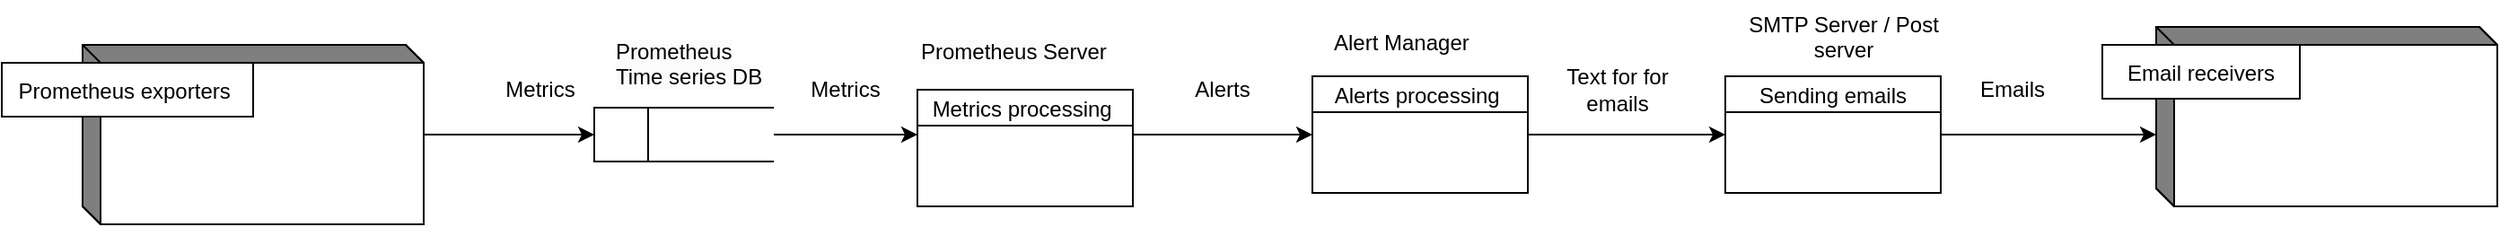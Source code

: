 <mxfile version="21.6.7" type="github">
  <diagram name="Page-1" id="5d7acffa-a066-3a61-03fe-96351882024d">
    <mxGraphModel dx="1668" dy="904" grid="1" gridSize="10" guides="1" tooltips="1" connect="1" arrows="1" fold="1" page="1" pageScale="1" pageWidth="1100" pageHeight="850" background="#ffffff" math="0" shadow="0">
      <root>
        <mxCell id="0" />
        <mxCell id="1" parent="0" />
        <mxCell id="l6GRHKONK8n1FyDnKSHf-9" value="" style="edgeStyle=orthogonalEdgeStyle;rounded=0;orthogonalLoop=1;jettySize=auto;html=1;entryX=0;entryY=0.5;entryDx=0;entryDy=0;" edge="1" parent="1" source="l6GRHKONK8n1FyDnKSHf-4" target="l6GRHKONK8n1FyDnKSHf-19">
          <mxGeometry relative="1" as="geometry">
            <mxPoint x="510" y="225" as="targetPoint" />
          </mxGeometry>
        </mxCell>
        <mxCell id="l6GRHKONK8n1FyDnKSHf-4" value="" style="html=1;dashed=0;whiteSpace=wrap;shape=mxgraph.dfd.externalEntity" vertex="1" parent="1">
          <mxGeometry x="215" y="175" width="190" height="100" as="geometry" />
        </mxCell>
        <mxCell id="l6GRHKONK8n1FyDnKSHf-5" value="Prometheus exporters " style="autosize=1;part=1;resizable=0;strokeColor=inherit;fillColor=inherit;gradientColor=inherit;" vertex="1" parent="l6GRHKONK8n1FyDnKSHf-4">
          <mxGeometry width="140" height="30" relative="1" as="geometry">
            <mxPoint x="-45" y="10" as="offset" />
          </mxGeometry>
        </mxCell>
        <mxCell id="l6GRHKONK8n1FyDnKSHf-10" value="Metrics" style="text;strokeColor=none;align=center;fillColor=none;html=1;verticalAlign=middle;whiteSpace=wrap;rounded=0;" vertex="1" parent="1">
          <mxGeometry x="440" y="185" width="60" height="30" as="geometry" />
        </mxCell>
        <mxCell id="l6GRHKONK8n1FyDnKSHf-13" value="" style="edgeStyle=orthogonalEdgeStyle;rounded=0;orthogonalLoop=1;jettySize=auto;html=1;entryX=0;entryY=0.5;entryDx=0;entryDy=0;" edge="1" parent="1">
          <mxGeometry relative="1" as="geometry">
            <mxPoint x="590" y="225" as="sourcePoint" />
            <mxPoint x="680" y="225" as="targetPoint" />
          </mxGeometry>
        </mxCell>
        <mxCell id="l6GRHKONK8n1FyDnKSHf-14" value="Metrics" style="text;strokeColor=none;align=center;fillColor=none;html=1;verticalAlign=middle;whiteSpace=wrap;rounded=0;" vertex="1" parent="1">
          <mxGeometry x="610" y="185" width="60" height="30" as="geometry" />
        </mxCell>
        <mxCell id="l6GRHKONK8n1FyDnKSHf-18" value="" style="endArrow=classic;html=1;rounded=0;exitX=1;exitY=0.5;exitDx=0;exitDy=0;entryX=0;entryY=0.5;entryDx=0;entryDy=0;" edge="1" parent="1" target="l6GRHKONK8n1FyDnKSHf-26">
          <mxGeometry width="50" height="50" relative="1" as="geometry">
            <mxPoint x="770" y="225" as="sourcePoint" />
            <mxPoint x="880" y="255" as="targetPoint" />
          </mxGeometry>
        </mxCell>
        <mxCell id="l6GRHKONK8n1FyDnKSHf-19" value="" style="html=1;dashed=0;whiteSpace=wrap;shape=mxgraph.dfd.dataStoreID;align=left;spacingLeft=3;points=[[0,0],[0.5,0],[1,0],[0,0.5],[1,0.5],[0,1],[0.5,1],[1,1]];" vertex="1" parent="1">
          <mxGeometry x="500" y="210" width="100" height="30" as="geometry" />
        </mxCell>
        <mxCell id="l6GRHKONK8n1FyDnKSHf-20" value="&lt;span style=&quot;color: rgb(0, 0, 0); font-family: Helvetica; font-size: 12px; font-style: normal; font-variant-ligatures: normal; font-variant-caps: normal; font-weight: 400; letter-spacing: normal; orphans: 2; text-align: center; text-indent: 0px; text-transform: none; widows: 2; word-spacing: 0px; -webkit-text-stroke-width: 0px; background-color: rgb(251, 251, 251); text-decoration-thickness: initial; text-decoration-style: initial; text-decoration-color: initial; float: none; display: inline !important;&quot;&gt;Prometheus&lt;/span&gt;&lt;br style=&quot;border-color: var(--border-color); color: rgb(0, 0, 0); font-family: Helvetica; font-size: 12px; font-style: normal; font-variant-ligatures: normal; font-variant-caps: normal; font-weight: 400; letter-spacing: normal; orphans: 2; text-align: center; text-indent: 0px; text-transform: none; widows: 2; word-spacing: 0px; -webkit-text-stroke-width: 0px; background-color: rgb(251, 251, 251); text-decoration-thickness: initial; text-decoration-style: initial; text-decoration-color: initial;&quot;&gt;&lt;span style=&quot;color: rgb(0, 0, 0); font-family: Helvetica; font-size: 12px; font-style: normal; font-variant-ligatures: normal; font-variant-caps: normal; font-weight: 400; letter-spacing: normal; orphans: 2; text-align: center; text-indent: 0px; text-transform: none; widows: 2; word-spacing: 0px; -webkit-text-stroke-width: 0px; background-color: rgb(251, 251, 251); text-decoration-thickness: initial; text-decoration-style: initial; text-decoration-color: initial; float: none; display: inline !important;&quot;&gt;Time series DB&lt;/span&gt;" style="text;whiteSpace=wrap;html=1;" vertex="1" parent="1">
          <mxGeometry x="510" y="165" width="120" height="50" as="geometry" />
        </mxCell>
        <mxCell id="l6GRHKONK8n1FyDnKSHf-21" value="Metrics processing " style="swimlane;fontStyle=0;childLayout=stackLayout;horizontal=1;startSize=20;fillColor=#ffffff;horizontalStack=0;resizeParent=1;resizeParentMax=0;resizeLast=0;collapsible=0;marginBottom=0;swimlaneFillColor=#ffffff;" vertex="1" parent="1">
          <mxGeometry x="680" y="200" width="120" height="65" as="geometry" />
        </mxCell>
        <mxCell id="l6GRHKONK8n1FyDnKSHf-22" value="Alerts" style="text;strokeColor=none;align=center;fillColor=none;html=1;verticalAlign=middle;whiteSpace=wrap;rounded=0;" vertex="1" parent="1">
          <mxGeometry x="820" y="185" width="60" height="30" as="geometry" />
        </mxCell>
        <mxCell id="l6GRHKONK8n1FyDnKSHf-30" value="" style="edgeStyle=orthogonalEdgeStyle;rounded=0;orthogonalLoop=1;jettySize=auto;html=1;entryX=0;entryY=0.5;entryDx=0;entryDy=0;" edge="1" parent="1" source="l6GRHKONK8n1FyDnKSHf-26" target="l6GRHKONK8n1FyDnKSHf-32">
          <mxGeometry relative="1" as="geometry">
            <mxPoint x="1120" y="225" as="targetPoint" />
          </mxGeometry>
        </mxCell>
        <mxCell id="l6GRHKONK8n1FyDnKSHf-26" value="Alerts processing " style="swimlane;fontStyle=0;childLayout=stackLayout;horizontal=1;startSize=20;fillColor=#ffffff;horizontalStack=0;resizeParent=1;resizeParentMax=0;resizeLast=0;collapsible=0;marginBottom=0;swimlaneFillColor=#ffffff;" vertex="1" parent="1">
          <mxGeometry x="900" y="192.5" width="120" height="65" as="geometry" />
        </mxCell>
        <mxCell id="l6GRHKONK8n1FyDnKSHf-27" value="&lt;span style=&quot;color: rgb(0, 0, 0); font-family: Helvetica; font-size: 12px; font-style: normal; font-variant-ligatures: normal; font-variant-caps: normal; font-weight: 400; letter-spacing: normal; orphans: 2; text-align: center; text-indent: 0px; text-transform: none; widows: 2; word-spacing: 0px; -webkit-text-stroke-width: 0px; background-color: rgb(251, 251, 251); text-decoration-thickness: initial; text-decoration-style: initial; text-decoration-color: initial; float: none; display: inline !important;&quot;&gt;Prometheus&amp;nbsp;&lt;/span&gt;&lt;span style=&quot;color: rgb(0, 0, 0); font-family: Helvetica; font-size: 12px; font-style: normal; font-variant-ligatures: normal; font-variant-caps: normal; font-weight: 400; letter-spacing: normal; orphans: 2; text-align: center; text-indent: 0px; text-transform: none; widows: 2; word-spacing: 0px; -webkit-text-stroke-width: 0px; background-color: rgb(251, 251, 251); text-decoration-thickness: initial; text-decoration-style: initial; text-decoration-color: initial; float: none; display: inline !important;&quot;&gt;Server&lt;/span&gt;" style="text;whiteSpace=wrap;html=1;" vertex="1" parent="1">
          <mxGeometry x="680" y="165" width="130" height="50" as="geometry" />
        </mxCell>
        <mxCell id="l6GRHKONK8n1FyDnKSHf-28" value="&lt;div style=&quot;text-align: center;&quot;&gt;&lt;span style=&quot;background-color: initial;&quot;&gt;Alert Manager&lt;/span&gt;&lt;/div&gt;" style="text;whiteSpace=wrap;html=1;" vertex="1" parent="1">
          <mxGeometry x="910" y="160" width="130" height="50" as="geometry" />
        </mxCell>
        <mxCell id="l6GRHKONK8n1FyDnKSHf-31" value="Text for for emails" style="text;strokeColor=none;align=center;fillColor=none;html=1;verticalAlign=middle;whiteSpace=wrap;rounded=0;" vertex="1" parent="1">
          <mxGeometry x="1040" y="185" width="60" height="30" as="geometry" />
        </mxCell>
        <mxCell id="l6GRHKONK8n1FyDnKSHf-35" value="" style="edgeStyle=orthogonalEdgeStyle;rounded=0;orthogonalLoop=1;jettySize=auto;html=1;entryX=0;entryY=0.6;entryDx=0;entryDy=0;entryPerimeter=0;" edge="1" parent="1" source="l6GRHKONK8n1FyDnKSHf-32" target="l6GRHKONK8n1FyDnKSHf-37">
          <mxGeometry relative="1" as="geometry">
            <mxPoint x="1310" y="250" as="targetPoint" />
          </mxGeometry>
        </mxCell>
        <mxCell id="l6GRHKONK8n1FyDnKSHf-32" value="Sending emails" style="swimlane;fontStyle=0;childLayout=stackLayout;horizontal=1;startSize=20;fillColor=#ffffff;horizontalStack=0;resizeParent=1;resizeParentMax=0;resizeLast=0;collapsible=0;marginBottom=0;swimlaneFillColor=#ffffff;" vertex="1" parent="1">
          <mxGeometry x="1130" y="192.5" width="120" height="65" as="geometry" />
        </mxCell>
        <mxCell id="l6GRHKONK8n1FyDnKSHf-33" value="&lt;div style=&quot;text-align: center;&quot;&gt;&lt;span style=&quot;background-color: initial;&quot;&gt;SMTP Server / Post server&lt;/span&gt;&lt;/div&gt;" style="text;whiteSpace=wrap;html=1;" vertex="1" parent="1">
          <mxGeometry x="1130" y="150" width="130" height="30" as="geometry" />
        </mxCell>
        <mxCell id="l6GRHKONK8n1FyDnKSHf-36" value="Emails" style="text;strokeColor=none;align=center;fillColor=none;html=1;verticalAlign=middle;whiteSpace=wrap;rounded=0;" vertex="1" parent="1">
          <mxGeometry x="1260" y="185" width="60" height="30" as="geometry" />
        </mxCell>
        <mxCell id="l6GRHKONK8n1FyDnKSHf-37" value="" style="html=1;dashed=0;whiteSpace=wrap;shape=mxgraph.dfd.externalEntity" vertex="1" parent="1">
          <mxGeometry x="1370" y="165" width="190" height="100" as="geometry" />
        </mxCell>
        <mxCell id="l6GRHKONK8n1FyDnKSHf-38" value="Email receivers" style="autosize=1;part=1;resizable=0;strokeColor=inherit;fillColor=inherit;gradientColor=inherit;" vertex="1" parent="l6GRHKONK8n1FyDnKSHf-37">
          <mxGeometry width="110" height="30" relative="1" as="geometry">
            <mxPoint x="-30" y="10" as="offset" />
          </mxGeometry>
        </mxCell>
      </root>
    </mxGraphModel>
  </diagram>
</mxfile>
